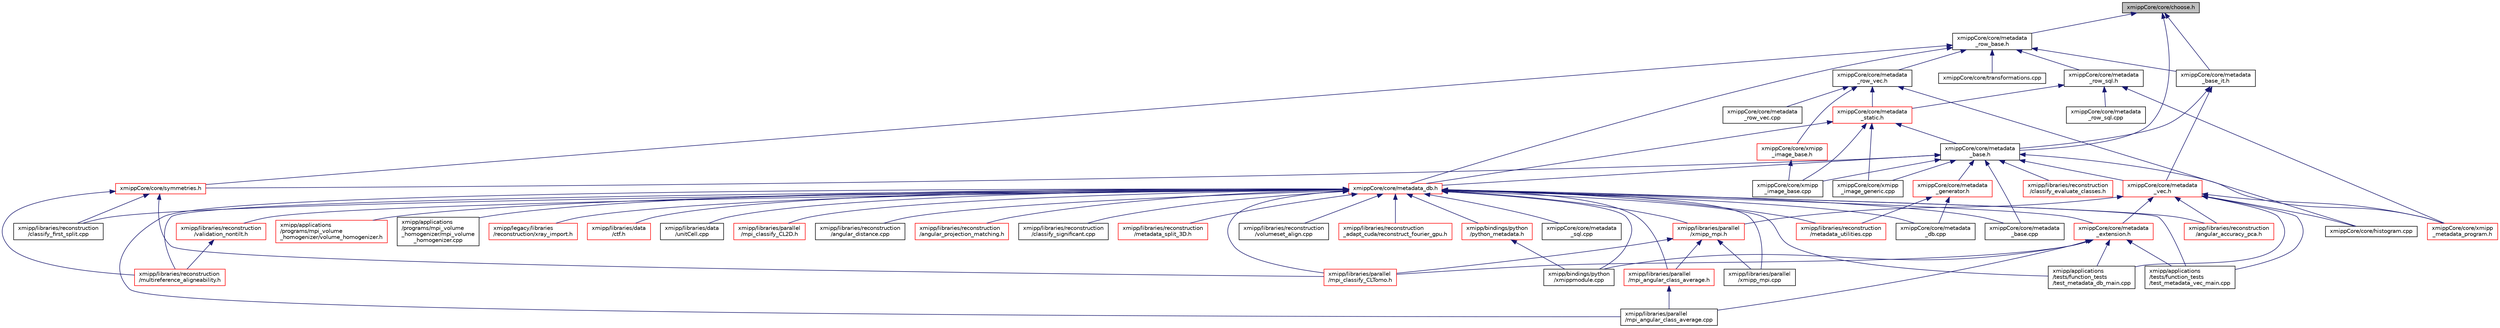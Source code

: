 digraph "xmippCore/core/choose.h"
{
  edge [fontname="Helvetica",fontsize="10",labelfontname="Helvetica",labelfontsize="10"];
  node [fontname="Helvetica",fontsize="10",shape=record];
  Node1 [label="xmippCore/core/choose.h",height=0.2,width=0.4,color="black", fillcolor="grey75", style="filled", fontcolor="black"];
  Node1 -> Node2 [dir="back",color="midnightblue",fontsize="10",style="solid",fontname="Helvetica"];
  Node2 [label="xmippCore/core/metadata\l_row_base.h",height=0.2,width=0.4,color="black", fillcolor="white", style="filled",URL="$metadata__row__base_8h.html"];
  Node2 -> Node3 [dir="back",color="midnightblue",fontsize="10",style="solid",fontname="Helvetica"];
  Node3 [label="xmippCore/core/metadata\l_row_vec.h",height=0.2,width=0.4,color="black", fillcolor="white", style="filled",URL="$metadata__row__vec_8h.html"];
  Node3 -> Node4 [dir="back",color="midnightblue",fontsize="10",style="solid",fontname="Helvetica"];
  Node4 [label="xmippCore/core/xmipp\l_image_base.h",height=0.2,width=0.4,color="red", fillcolor="white", style="filled",URL="$xmipp__image__base_8h.html"];
  Node4 -> Node650 [dir="back",color="midnightblue",fontsize="10",style="solid",fontname="Helvetica"];
  Node650 [label="xmippCore/core/xmipp\l_image_base.cpp",height=0.2,width=0.4,color="black", fillcolor="white", style="filled",URL="$xmipp__image__base_8cpp.html"];
  Node3 -> Node685 [dir="back",color="midnightblue",fontsize="10",style="solid",fontname="Helvetica"];
  Node685 [label="xmippCore/core/metadata\l_static.h",height=0.2,width=0.4,color="red", fillcolor="white", style="filled",URL="$metadata__static_8h.html"];
  Node685 -> Node686 [dir="back",color="midnightblue",fontsize="10",style="solid",fontname="Helvetica"];
  Node686 [label="xmippCore/core/metadata\l_base.h",height=0.2,width=0.4,color="black", fillcolor="white", style="filled",URL="$metadata__base_8h.html"];
  Node686 -> Node687 [dir="back",color="midnightblue",fontsize="10",style="solid",fontname="Helvetica"];
  Node687 [label="xmipp/libraries/reconstruction\l/classify_evaluate_classes.h",height=0.2,width=0.4,color="red", fillcolor="white", style="filled",URL="$classify__evaluate__classes_8h.html"];
  Node686 -> Node689 [dir="back",color="midnightblue",fontsize="10",style="solid",fontname="Helvetica"];
  Node689 [label="xmippCore/core/metadata\l_vec.h",height=0.2,width=0.4,color="red", fillcolor="white", style="filled",URL="$metadata__vec_8h.html"];
  Node689 -> Node620 [dir="back",color="midnightblue",fontsize="10",style="solid",fontname="Helvetica"];
  Node620 [label="xmipp/applications\l/tests/function_tests\l/test_metadata_db_main.cpp",height=0.2,width=0.4,color="black", fillcolor="white", style="filled",URL="$test__metadata__db__main_8cpp.html"];
  Node689 -> Node621 [dir="back",color="midnightblue",fontsize="10",style="solid",fontname="Helvetica"];
  Node621 [label="xmipp/applications\l/tests/function_tests\l/test_metadata_vec_main.cpp",height=0.2,width=0.4,color="black", fillcolor="white", style="filled",URL="$test__metadata__vec__main_8cpp.html"];
  Node689 -> Node714 [dir="back",color="midnightblue",fontsize="10",style="solid",fontname="Helvetica"];
  Node714 [label="xmipp/libraries/parallel\l/xmipp_mpi.h",height=0.2,width=0.4,color="red", fillcolor="white", style="filled",URL="$xmipp__mpi_8h.html"];
  Node714 -> Node498 [dir="back",color="midnightblue",fontsize="10",style="solid",fontname="Helvetica"];
  Node498 [label="xmipp/libraries/parallel\l/mpi_angular_class_average.h",height=0.2,width=0.4,color="red", fillcolor="white", style="filled",URL="$mpi__angular__class__average_8h.html"];
  Node498 -> Node500 [dir="back",color="midnightblue",fontsize="10",style="solid",fontname="Helvetica"];
  Node500 [label="xmipp/libraries/parallel\l/mpi_angular_class_average.cpp",height=0.2,width=0.4,color="black", fillcolor="white", style="filled",URL="$mpi__angular__class__average_8cpp.html"];
  Node714 -> Node172 [dir="back",color="midnightblue",fontsize="10",style="solid",fontname="Helvetica"];
  Node172 [label="xmipp/libraries/parallel\l/mpi_classify_CLTomo.h",height=0.2,width=0.4,color="red", fillcolor="white", style="filled",URL="$mpi__classify__CLTomo_8h.html"];
  Node714 -> Node737 [dir="back",color="midnightblue",fontsize="10",style="solid",fontname="Helvetica"];
  Node737 [label="xmipp/libraries/parallel\l/xmipp_mpi.cpp",height=0.2,width=0.4,color="black", fillcolor="white", style="filled",URL="$xmipp__mpi_8cpp.html"];
  Node689 -> Node507 [dir="back",color="midnightblue",fontsize="10",style="solid",fontname="Helvetica"];
  Node507 [label="xmipp/libraries/reconstruction\l/angular_accuracy_pca.h",height=0.2,width=0.4,color="red", fillcolor="white", style="filled",URL="$angular__accuracy__pca_8h.html"];
  Node689 -> Node619 [dir="back",color="midnightblue",fontsize="10",style="solid",fontname="Helvetica"];
  Node619 [label="xmippCore/core/metadata\l_extension.h",height=0.2,width=0.4,color="red", fillcolor="white", style="filled",URL="$metadata__extension_8h.html"];
  Node619 -> Node620 [dir="back",color="midnightblue",fontsize="10",style="solid",fontname="Helvetica"];
  Node619 -> Node621 [dir="back",color="midnightblue",fontsize="10",style="solid",fontname="Helvetica"];
  Node619 -> Node341 [dir="back",color="midnightblue",fontsize="10",style="solid",fontname="Helvetica"];
  Node341 [label="xmipp/bindings/python\l/xmippmodule.cpp",height=0.2,width=0.4,color="black", fillcolor="white", style="filled",URL="$xmippmodule_8cpp.html"];
  Node619 -> Node500 [dir="back",color="midnightblue",fontsize="10",style="solid",fontname="Helvetica"];
  Node619 -> Node172 [dir="back",color="midnightblue",fontsize="10",style="solid",fontname="Helvetica"];
  Node689 -> Node770 [dir="back",color="midnightblue",fontsize="10",style="solid",fontname="Helvetica"];
  Node770 [label="xmippCore/core/histogram.cpp",height=0.2,width=0.4,color="black", fillcolor="white", style="filled",URL="$histogram_8cpp.html"];
  Node689 -> Node775 [dir="back",color="midnightblue",fontsize="10",style="solid",fontname="Helvetica"];
  Node775 [label="xmippCore/core/xmipp\l_metadata_program.h",height=0.2,width=0.4,color="red", fillcolor="white", style="filled",URL="$xmipp__metadata__program_8h.html"];
  Node686 -> Node792 [dir="back",color="midnightblue",fontsize="10",style="solid",fontname="Helvetica"];
  Node792 [label="xmippCore/core/metadata_db.h",height=0.2,width=0.4,color="red", fillcolor="white", style="filled",URL="$metadata__db_8h.html"];
  Node792 -> Node336 [dir="back",color="midnightblue",fontsize="10",style="solid",fontname="Helvetica"];
  Node336 [label="xmipp/applications\l/programs/mpi_volume\l_homogenizer/volume_homogenizer.h",height=0.2,width=0.4,color="red", fillcolor="white", style="filled",URL="$volume__homogenizer_8h.html"];
  Node792 -> Node338 [dir="back",color="midnightblue",fontsize="10",style="solid",fontname="Helvetica"];
  Node338 [label="xmipp/applications\l/programs/mpi_volume\l_homogenizer/mpi_volume\l_homogenizer.cpp",height=0.2,width=0.4,color="black", fillcolor="white", style="filled",URL="$mpi__volume__homogenizer_8cpp.html"];
  Node792 -> Node620 [dir="back",color="midnightblue",fontsize="10",style="solid",fontname="Helvetica"];
  Node792 -> Node621 [dir="back",color="midnightblue",fontsize="10",style="solid",fontname="Helvetica"];
  Node792 -> Node793 [dir="back",color="midnightblue",fontsize="10",style="solid",fontname="Helvetica"];
  Node793 [label="xmipp/bindings/python\l/python_metadata.h",height=0.2,width=0.4,color="red", fillcolor="white", style="filled",URL="$python__metadata_8h.html"];
  Node793 -> Node341 [dir="back",color="midnightblue",fontsize="10",style="solid",fontname="Helvetica"];
  Node792 -> Node341 [dir="back",color="midnightblue",fontsize="10",style="solid",fontname="Helvetica"];
  Node792 -> Node107 [dir="back",color="midnightblue",fontsize="10",style="solid",fontname="Helvetica"];
  Node107 [label="xmipp/legacy/libraries\l/reconstruction/xray_import.h",height=0.2,width=0.4,color="red", fillcolor="white", style="filled",URL="$xray__import_8h.html"];
  Node792 -> Node797 [dir="back",color="midnightblue",fontsize="10",style="solid",fontname="Helvetica"];
  Node797 [label="xmipp/libraries/data\l/ctf.h",height=0.2,width=0.4,color="red", fillcolor="white", style="filled",URL="$ctf_8h.html"];
  Node792 -> Node484 [dir="back",color="midnightblue",fontsize="10",style="solid",fontname="Helvetica"];
  Node484 [label="xmipp/libraries/data\l/unitCell.cpp",height=0.2,width=0.4,color="black", fillcolor="white", style="filled",URL="$unitCell_8cpp.html"];
  Node792 -> Node498 [dir="back",color="midnightblue",fontsize="10",style="solid",fontname="Helvetica"];
  Node792 -> Node500 [dir="back",color="midnightblue",fontsize="10",style="solid",fontname="Helvetica"];
  Node792 -> Node799 [dir="back",color="midnightblue",fontsize="10",style="solid",fontname="Helvetica"];
  Node799 [label="xmipp/libraries/parallel\l/mpi_classify_CL2D.h",height=0.2,width=0.4,color="red", fillcolor="white", style="filled",URL="$mpi__classify__CL2D_8h.html"];
  Node792 -> Node714 [dir="back",color="midnightblue",fontsize="10",style="solid",fontname="Helvetica"];
  Node792 -> Node172 [dir="back",color="midnightblue",fontsize="10",style="solid",fontname="Helvetica"];
  Node792 -> Node737 [dir="back",color="midnightblue",fontsize="10",style="solid",fontname="Helvetica"];
  Node792 -> Node507 [dir="back",color="midnightblue",fontsize="10",style="solid",fontname="Helvetica"];
  Node792 -> Node747 [dir="back",color="midnightblue",fontsize="10",style="solid",fontname="Helvetica"];
  Node747 [label="xmipp/libraries/reconstruction\l/angular_distance.cpp",height=0.2,width=0.4,color="black", fillcolor="white", style="filled",URL="$angular__distance_8cpp.html"];
  Node792 -> Node801 [dir="back",color="midnightblue",fontsize="10",style="solid",fontname="Helvetica"];
  Node801 [label="xmipp/libraries/reconstruction\l/angular_projection_matching.h",height=0.2,width=0.4,color="red", fillcolor="white", style="filled",URL="$angular__projection__matching_8h.html"];
  Node792 -> Node198 [dir="back",color="midnightblue",fontsize="10",style="solid",fontname="Helvetica"];
  Node198 [label="xmipp/libraries/reconstruction\l/classify_first_split.cpp",height=0.2,width=0.4,color="black", fillcolor="white", style="filled",URL="$classify__first__split_8cpp.html"];
  Node792 -> Node199 [dir="back",color="midnightblue",fontsize="10",style="solid",fontname="Helvetica"];
  Node199 [label="xmipp/libraries/reconstruction\l/classify_significant.cpp",height=0.2,width=0.4,color="black", fillcolor="white", style="filled",URL="$classify__significant_8cpp.html"];
  Node792 -> Node803 [dir="back",color="midnightblue",fontsize="10",style="solid",fontname="Helvetica"];
  Node803 [label="xmipp/libraries/reconstruction\l/metadata_split_3D.h",height=0.2,width=0.4,color="red", fillcolor="white", style="filled",URL="$metadata__split__3D_8h.html"];
  Node792 -> Node805 [dir="back",color="midnightblue",fontsize="10",style="solid",fontname="Helvetica"];
  Node805 [label="xmipp/libraries/reconstruction\l/metadata_utilities.cpp",height=0.2,width=0.4,color="red", fillcolor="white", style="filled",URL="$metadata__utilities_8cpp.html"];
  Node792 -> Node807 [dir="back",color="midnightblue",fontsize="10",style="solid",fontname="Helvetica"];
  Node807 [label="xmipp/libraries/reconstruction\l/validation_nontilt.h",height=0.2,width=0.4,color="red", fillcolor="white", style="filled",URL="$validation__nontilt_8h.html"];
  Node807 -> Node226 [dir="back",color="midnightblue",fontsize="10",style="solid",fontname="Helvetica"];
  Node226 [label="xmipp/libraries/reconstruction\l/multireference_aligneability.h",height=0.2,width=0.4,color="red", fillcolor="white", style="filled",URL="$multireference__aligneability_8h.html"];
  Node792 -> Node226 [dir="back",color="midnightblue",fontsize="10",style="solid",fontname="Helvetica"];
  Node792 -> Node774 [dir="back",color="midnightblue",fontsize="10",style="solid",fontname="Helvetica"];
  Node774 [label="xmipp/libraries/reconstruction\l/volumeset_align.cpp",height=0.2,width=0.4,color="black", fillcolor="white", style="filled",URL="$volumeset__align_8cpp.html"];
  Node792 -> Node327 [dir="back",color="midnightblue",fontsize="10",style="solid",fontname="Helvetica"];
  Node327 [label="xmipp/libraries/reconstruction\l_adapt_cuda/reconstruct_fourier_gpu.h",height=0.2,width=0.4,color="red", fillcolor="white", style="filled",URL="$reconstruct__fourier__gpu_8h.html"];
  Node792 -> Node619 [dir="back",color="midnightblue",fontsize="10",style="solid",fontname="Helvetica"];
  Node792 -> Node646 [dir="back",color="midnightblue",fontsize="10",style="solid",fontname="Helvetica"];
  Node646 [label="xmippCore/core/metadata\l_base.cpp",height=0.2,width=0.4,color="black", fillcolor="white", style="filled",URL="$metadata__base_8cpp.html"];
  Node792 -> Node647 [dir="back",color="midnightblue",fontsize="10",style="solid",fontname="Helvetica"];
  Node647 [label="xmippCore/core/metadata\l_db.cpp",height=0.2,width=0.4,color="black", fillcolor="white", style="filled",URL="$metadata__db_8cpp.html"];
  Node792 -> Node810 [dir="back",color="midnightblue",fontsize="10",style="solid",fontname="Helvetica"];
  Node810 [label="xmippCore/core/metadata\l_sql.cpp",height=0.2,width=0.4,color="black", fillcolor="white", style="filled",URL="$metadata__sql_8cpp.html"];
  Node686 -> Node811 [dir="back",color="midnightblue",fontsize="10",style="solid",fontname="Helvetica"];
  Node811 [label="xmippCore/core/symmetries.h",height=0.2,width=0.4,color="red", fillcolor="white", style="filled",URL="$ore_2core_2symmetries_8h.html"];
  Node811 -> Node172 [dir="back",color="midnightblue",fontsize="10",style="solid",fontname="Helvetica"];
  Node811 -> Node198 [dir="back",color="midnightblue",fontsize="10",style="solid",fontname="Helvetica"];
  Node811 -> Node226 [dir="back",color="midnightblue",fontsize="10",style="solid",fontname="Helvetica"];
  Node686 -> Node646 [dir="back",color="midnightblue",fontsize="10",style="solid",fontname="Helvetica"];
  Node686 -> Node817 [dir="back",color="midnightblue",fontsize="10",style="solid",fontname="Helvetica"];
  Node817 [label="xmippCore/core/metadata\l_generator.h",height=0.2,width=0.4,color="red", fillcolor="white", style="filled",URL="$metadata__generator_8h.html"];
  Node817 -> Node805 [dir="back",color="midnightblue",fontsize="10",style="solid",fontname="Helvetica"];
  Node817 -> Node647 [dir="back",color="midnightblue",fontsize="10",style="solid",fontname="Helvetica"];
  Node686 -> Node650 [dir="back",color="midnightblue",fontsize="10",style="solid",fontname="Helvetica"];
  Node686 -> Node645 [dir="back",color="midnightblue",fontsize="10",style="solid",fontname="Helvetica"];
  Node645 [label="xmippCore/core/xmipp\l_image_generic.cpp",height=0.2,width=0.4,color="black", fillcolor="white", style="filled",URL="$xmipp__image__generic_8cpp.html"];
  Node686 -> Node775 [dir="back",color="midnightblue",fontsize="10",style="solid",fontname="Helvetica"];
  Node685 -> Node792 [dir="back",color="midnightblue",fontsize="10",style="solid",fontname="Helvetica"];
  Node685 -> Node650 [dir="back",color="midnightblue",fontsize="10",style="solid",fontname="Helvetica"];
  Node685 -> Node645 [dir="back",color="midnightblue",fontsize="10",style="solid",fontname="Helvetica"];
  Node3 -> Node770 [dir="back",color="midnightblue",fontsize="10",style="solid",fontname="Helvetica"];
  Node3 -> Node829 [dir="back",color="midnightblue",fontsize="10",style="solid",fontname="Helvetica"];
  Node829 [label="xmippCore/core/metadata\l_row_vec.cpp",height=0.2,width=0.4,color="black", fillcolor="white", style="filled",URL="$metadata__row__vec_8cpp.html"];
  Node2 -> Node830 [dir="back",color="midnightblue",fontsize="10",style="solid",fontname="Helvetica"];
  Node830 [label="xmippCore/core/metadata\l_base_it.h",height=0.2,width=0.4,color="black", fillcolor="white", style="filled",URL="$metadata__base__it_8h.html"];
  Node830 -> Node686 [dir="back",color="midnightblue",fontsize="10",style="solid",fontname="Helvetica"];
  Node830 -> Node689 [dir="back",color="midnightblue",fontsize="10",style="solid",fontname="Helvetica"];
  Node2 -> Node831 [dir="back",color="midnightblue",fontsize="10",style="solid",fontname="Helvetica"];
  Node831 [label="xmippCore/core/metadata\l_row_sql.h",height=0.2,width=0.4,color="black", fillcolor="white", style="filled",URL="$metadata__row__sql_8h.html"];
  Node831 -> Node685 [dir="back",color="midnightblue",fontsize="10",style="solid",fontname="Helvetica"];
  Node831 -> Node832 [dir="back",color="midnightblue",fontsize="10",style="solid",fontname="Helvetica"];
  Node832 [label="xmippCore/core/metadata\l_row_sql.cpp",height=0.2,width=0.4,color="black", fillcolor="white", style="filled",URL="$metadata__row__sql_8cpp.html"];
  Node831 -> Node775 [dir="back",color="midnightblue",fontsize="10",style="solid",fontname="Helvetica"];
  Node2 -> Node792 [dir="back",color="midnightblue",fontsize="10",style="solid",fontname="Helvetica"];
  Node2 -> Node811 [dir="back",color="midnightblue",fontsize="10",style="solid",fontname="Helvetica"];
  Node2 -> Node833 [dir="back",color="midnightblue",fontsize="10",style="solid",fontname="Helvetica"];
  Node833 [label="xmippCore/core/transformations.cpp",height=0.2,width=0.4,color="black", fillcolor="white", style="filled",URL="$transformations_8cpp.html"];
  Node1 -> Node830 [dir="back",color="midnightblue",fontsize="10",style="solid",fontname="Helvetica"];
  Node1 -> Node686 [dir="back",color="midnightblue",fontsize="10",style="solid",fontname="Helvetica"];
}

